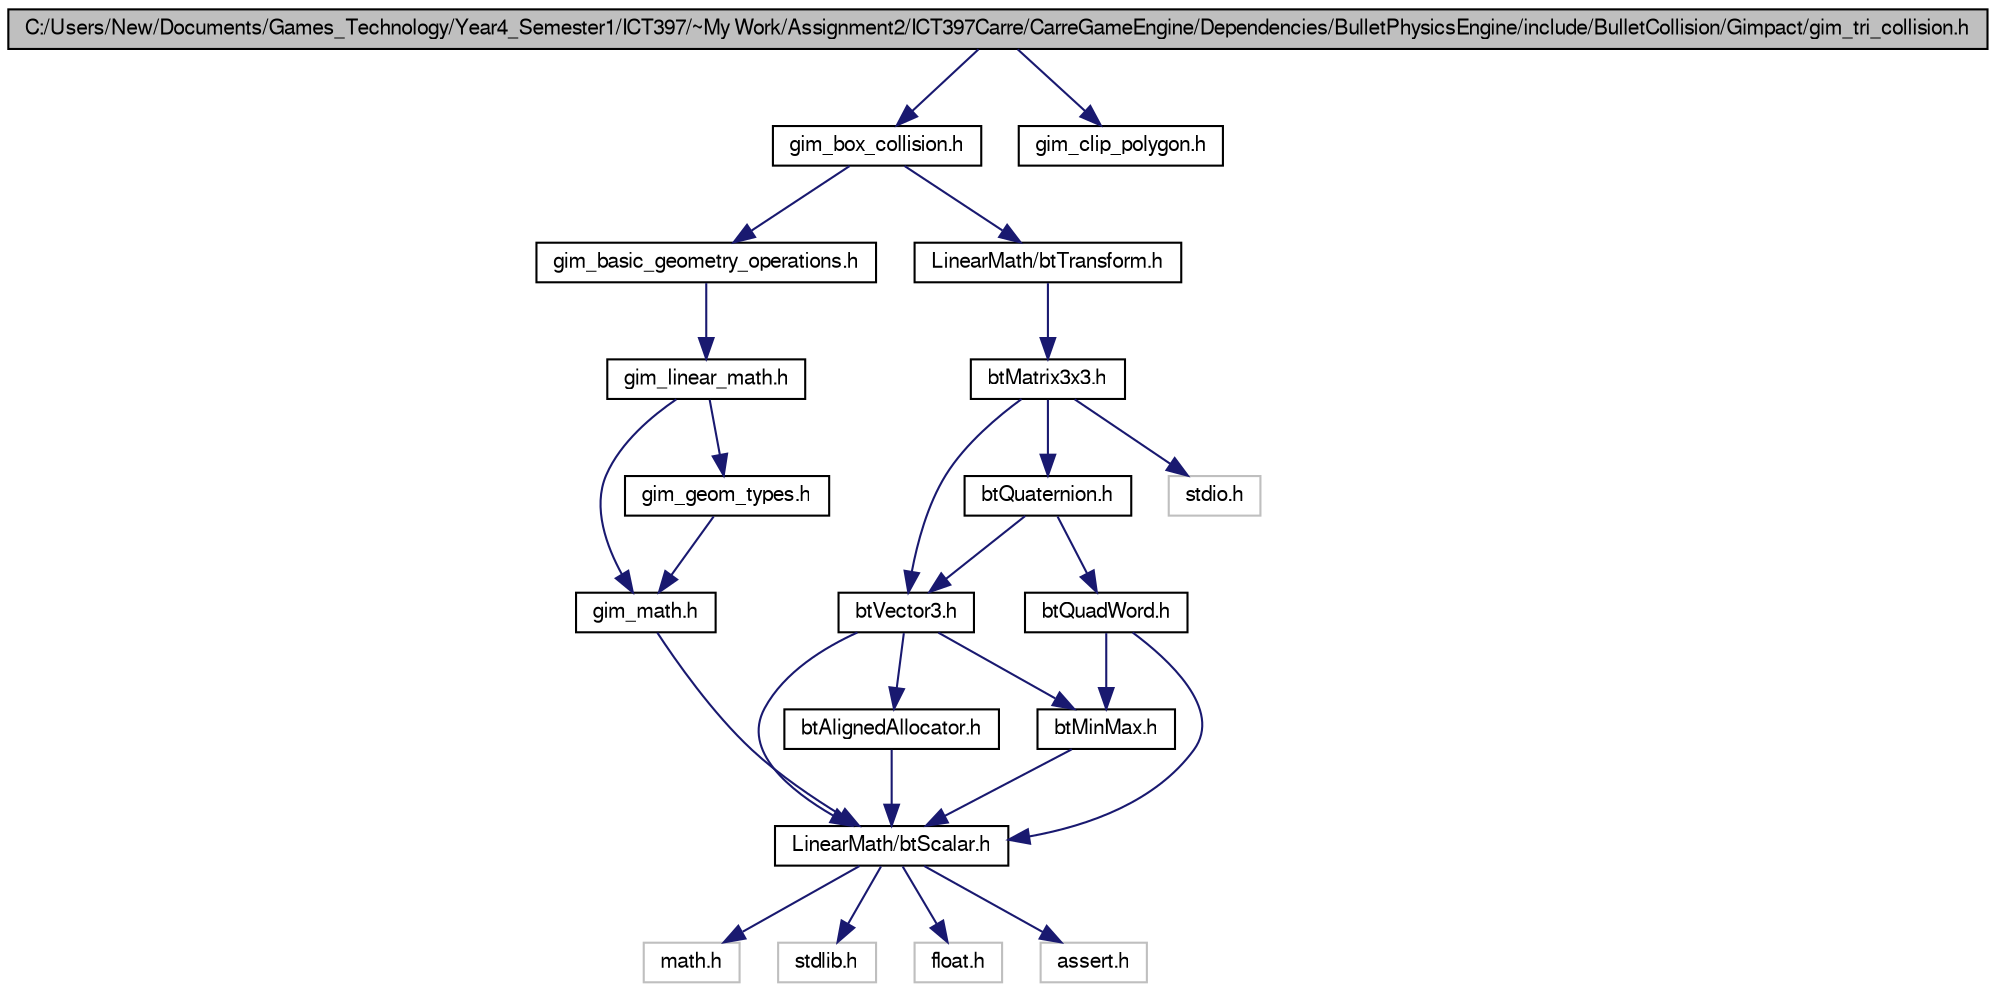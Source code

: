 digraph G
{
  bgcolor="transparent";
  edge [fontname="FreeSans",fontsize=10,labelfontname="FreeSans",labelfontsize=10];
  node [fontname="FreeSans",fontsize=10,shape=record];
  Node1 [label="C:/Users/New/Documents/Games_Technology/Year4_Semester1/ICT397/~My Work/Assignment2/ICT397Carre/CarreGameEngine/Dependencies/BulletPhysicsEngine/include/BulletCollision/Gimpact/gim_tri_collision.h",height=0.2,width=0.4,color="black", fillcolor="grey75", style="filled" fontcolor="black"];
  Node1 -> Node2 [color="midnightblue",fontsize=10,style="solid"];
  Node2 [label="gim_box_collision.h",height=0.2,width=0.4,color="black",URL="$gim__box__collision_8h.html"];
  Node2 -> Node3 [color="midnightblue",fontsize=10,style="solid"];
  Node3 [label="gim_basic_geometry_operations.h",height=0.2,width=0.4,color="black",URL="$gim__basic__geometry__operations_8h.html"];
  Node3 -> Node4 [color="midnightblue",fontsize=10,style="solid"];
  Node4 [label="gim_linear_math.h",height=0.2,width=0.4,color="black",URL="$gim__linear__math_8h.html"];
  Node4 -> Node5 [color="midnightblue",fontsize=10,style="solid"];
  Node5 [label="gim_math.h",height=0.2,width=0.4,color="black",URL="$gim__math_8h.html"];
  Node5 -> Node6 [color="midnightblue",fontsize=10,style="solid"];
  Node6 [label="LinearMath/btScalar.h",height=0.2,width=0.4,color="black",URL="$bt_scalar_8h-source.html"];
  Node6 -> Node7 [color="midnightblue",fontsize=10,style="solid"];
  Node7 [label="math.h",height=0.2,width=0.4,color="grey75"];
  Node6 -> Node8 [color="midnightblue",fontsize=10,style="solid"];
  Node8 [label="stdlib.h",height=0.2,width=0.4,color="grey75"];
  Node6 -> Node9 [color="midnightblue",fontsize=10,style="solid"];
  Node9 [label="float.h",height=0.2,width=0.4,color="grey75"];
  Node6 -> Node10 [color="midnightblue",fontsize=10,style="solid"];
  Node10 [label="assert.h",height=0.2,width=0.4,color="grey75"];
  Node4 -> Node11 [color="midnightblue",fontsize=10,style="solid"];
  Node11 [label="gim_geom_types.h",height=0.2,width=0.4,color="black",URL="$gim__geom__types_8h.html"];
  Node11 -> Node5 [color="midnightblue",fontsize=10,style="solid"];
  Node2 -> Node12 [color="midnightblue",fontsize=10,style="solid"];
  Node12 [label="LinearMath/btTransform.h",height=0.2,width=0.4,color="black",URL="$bt_transform_8h-source.html"];
  Node12 -> Node13 [color="midnightblue",fontsize=10,style="solid"];
  Node13 [label="btMatrix3x3.h",height=0.2,width=0.4,color="black",URL="$bt_matrix3x3_8h-source.html"];
  Node13 -> Node14 [color="midnightblue",fontsize=10,style="solid"];
  Node14 [label="btVector3.h",height=0.2,width=0.4,color="black",URL="$bt_vector3_8h-source.html"];
  Node14 -> Node6 [color="midnightblue",fontsize=10,style="solid"];
  Node14 -> Node15 [color="midnightblue",fontsize=10,style="solid"];
  Node15 [label="btMinMax.h",height=0.2,width=0.4,color="black",URL="$bt_min_max_8h-source.html"];
  Node15 -> Node6 [color="midnightblue",fontsize=10,style="solid"];
  Node14 -> Node16 [color="midnightblue",fontsize=10,style="solid"];
  Node16 [label="btAlignedAllocator.h",height=0.2,width=0.4,color="black",URL="$bt_aligned_allocator_8h-source.html"];
  Node16 -> Node6 [color="midnightblue",fontsize=10,style="solid"];
  Node13 -> Node17 [color="midnightblue",fontsize=10,style="solid"];
  Node17 [label="btQuaternion.h",height=0.2,width=0.4,color="black",URL="$bt_quaternion_8h-source.html"];
  Node17 -> Node14 [color="midnightblue",fontsize=10,style="solid"];
  Node17 -> Node18 [color="midnightblue",fontsize=10,style="solid"];
  Node18 [label="btQuadWord.h",height=0.2,width=0.4,color="black",URL="$bt_quad_word_8h-source.html"];
  Node18 -> Node6 [color="midnightblue",fontsize=10,style="solid"];
  Node18 -> Node15 [color="midnightblue",fontsize=10,style="solid"];
  Node13 -> Node19 [color="midnightblue",fontsize=10,style="solid"];
  Node19 [label="stdio.h",height=0.2,width=0.4,color="grey75"];
  Node1 -> Node20 [color="midnightblue",fontsize=10,style="solid"];
  Node20 [label="gim_clip_polygon.h",height=0.2,width=0.4,color="black",URL="$gim__clip__polygon_8h-source.html"];
}
